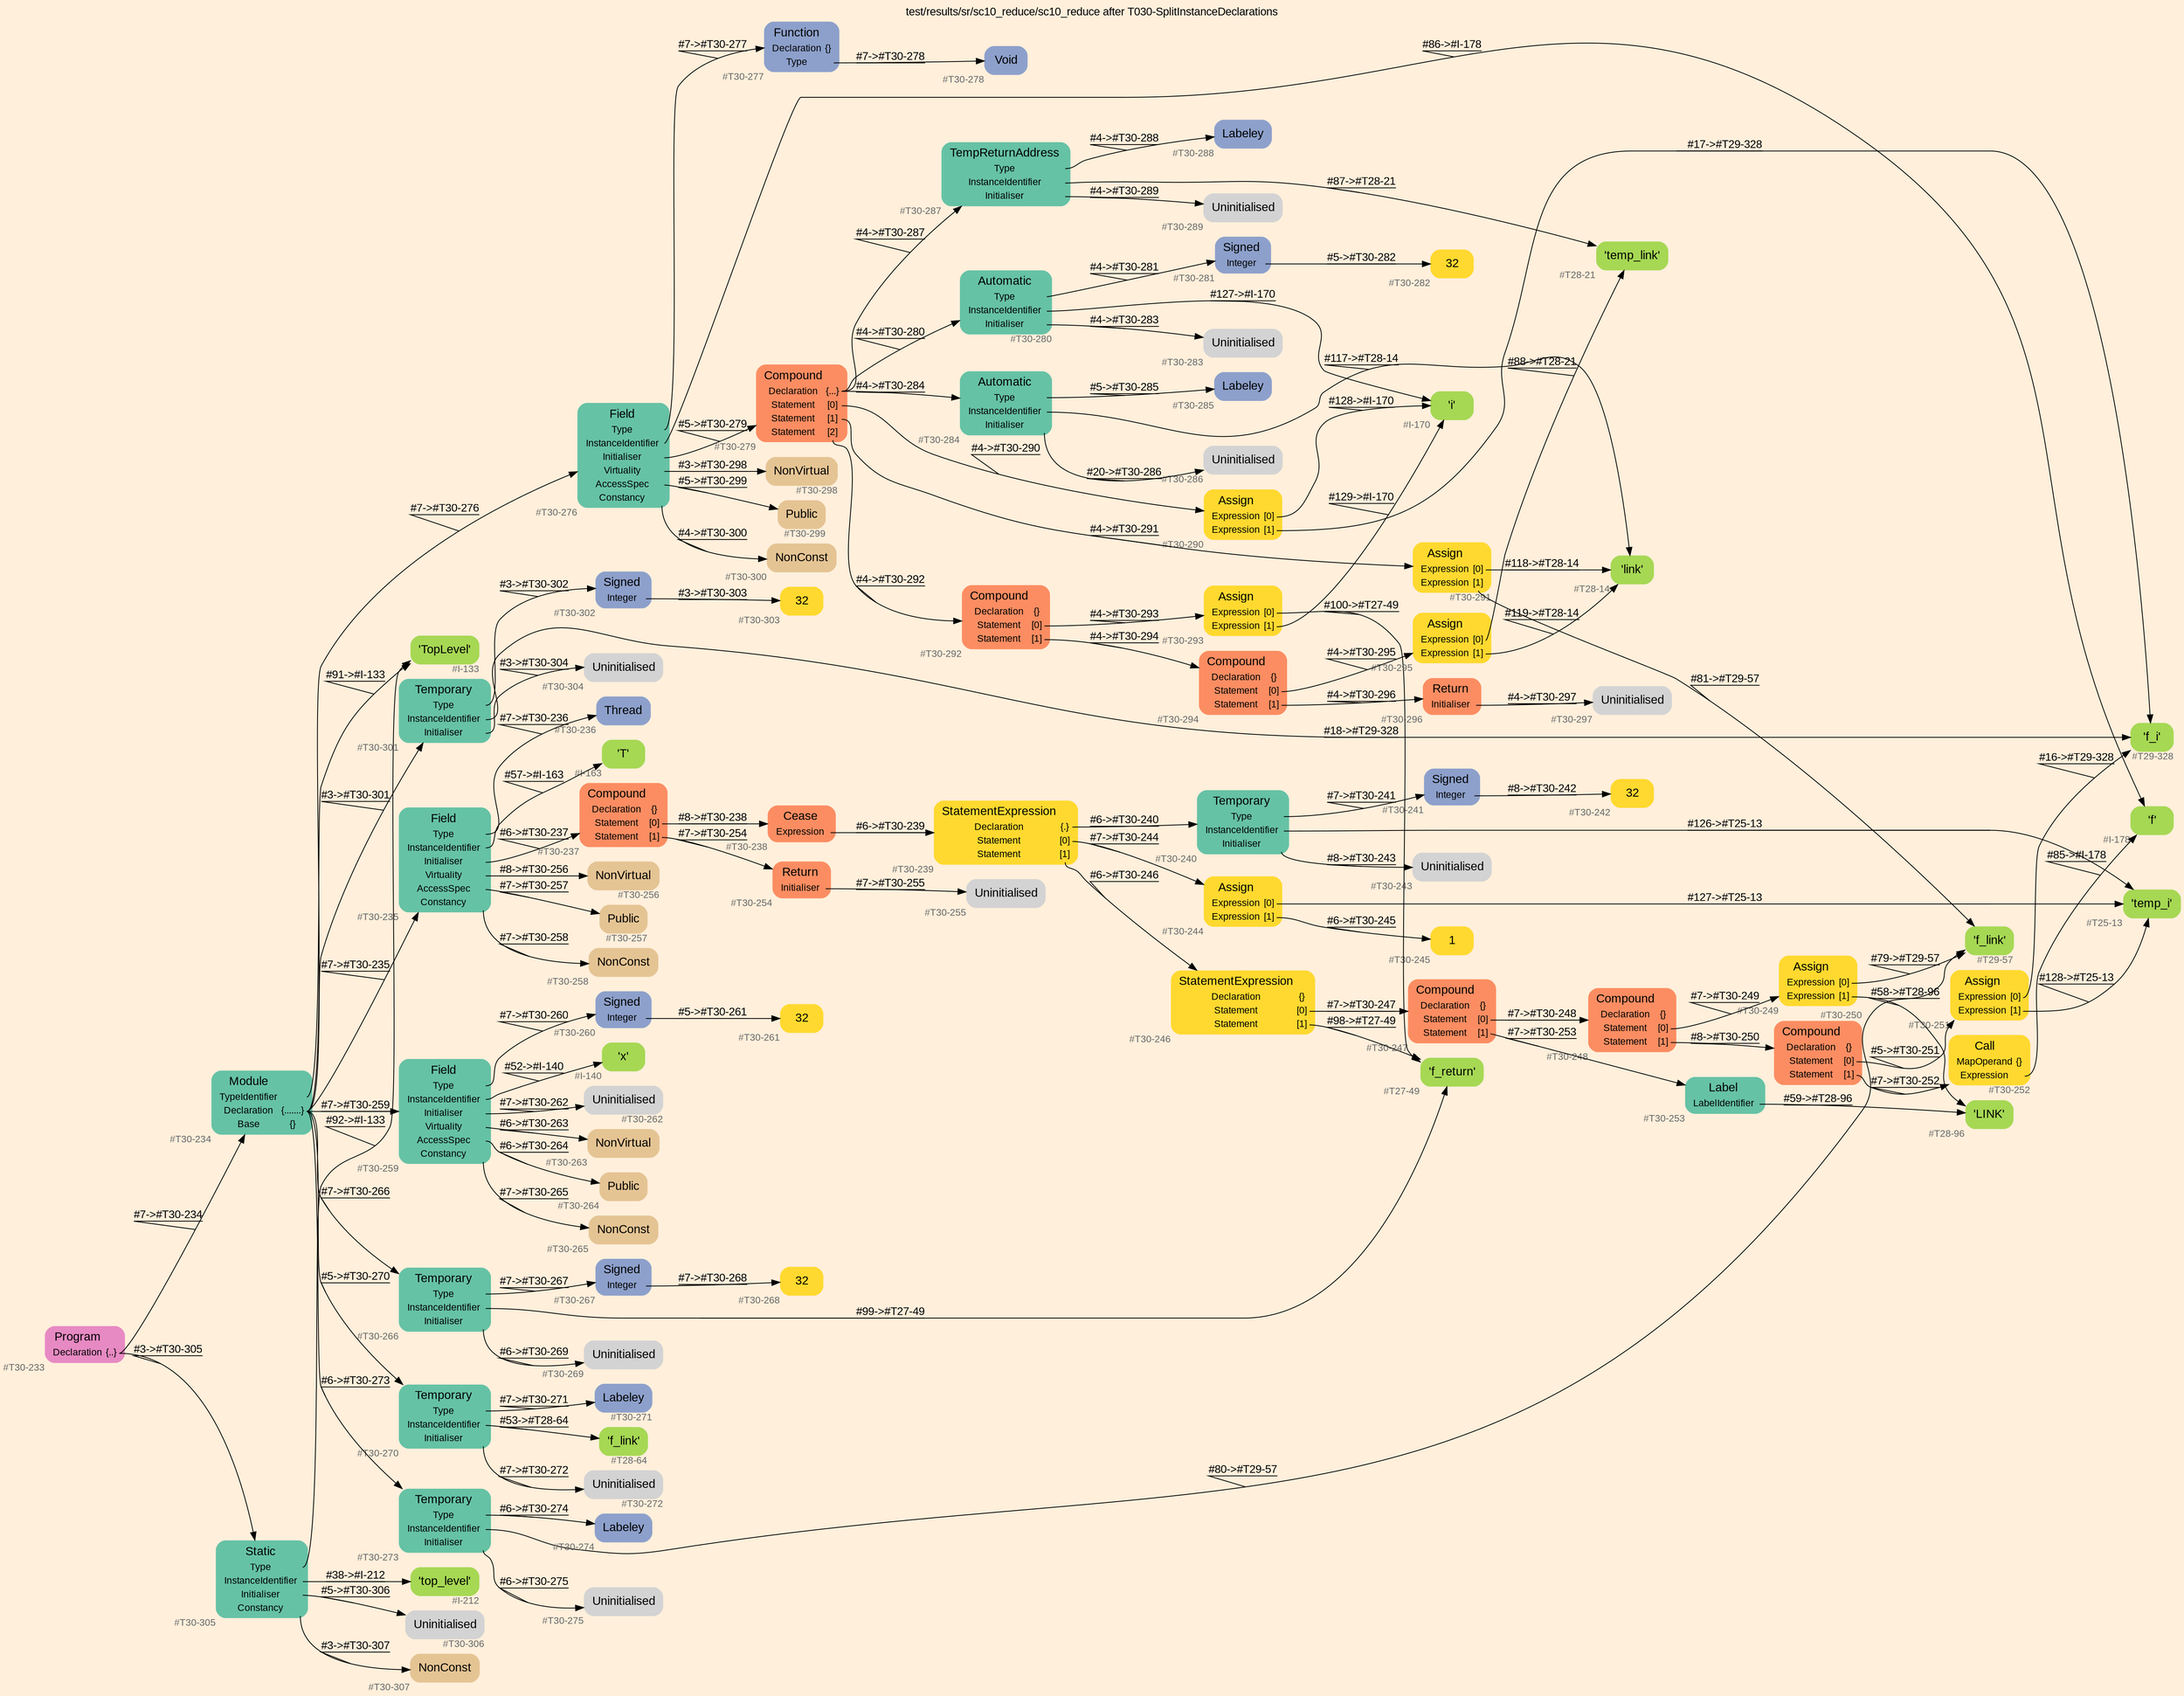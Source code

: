 digraph "test/results/sr/sc10_reduce/sc10_reduce after T030-SplitInstanceDeclarations" {
label = "test/results/sr/sc10_reduce/sc10_reduce after T030-SplitInstanceDeclarations"
labelloc = t
graph [
    rankdir = "LR"
    ranksep = 0.3
    bgcolor = antiquewhite1
    color = black
    fontcolor = black
    fontname = "Arial"
];
node [
    fontname = "Arial"
];
edge [
    fontname = "Arial"
];

// -------------------- node figure --------------------
// -------- block #T30-233 ----------
"#T30-233" [
    fillcolor = "/set28/4"
    xlabel = "#T30-233"
    fontsize = "12"
    fontcolor = grey40
    shape = "plaintext"
    label = <<TABLE BORDER="0" CELLBORDER="0" CELLSPACING="0">
     <TR><TD><FONT COLOR="black" POINT-SIZE="15">Program</FONT></TD></TR>
     <TR><TD><FONT COLOR="black" POINT-SIZE="12">Declaration</FONT></TD><TD PORT="port0"><FONT COLOR="black" POINT-SIZE="12">{..}</FONT></TD></TR>
    </TABLE>>
    style = "rounded,filled"
];

// -------- block #T30-234 ----------
"#T30-234" [
    fillcolor = "/set28/1"
    xlabel = "#T30-234"
    fontsize = "12"
    fontcolor = grey40
    shape = "plaintext"
    label = <<TABLE BORDER="0" CELLBORDER="0" CELLSPACING="0">
     <TR><TD><FONT COLOR="black" POINT-SIZE="15">Module</FONT></TD></TR>
     <TR><TD><FONT COLOR="black" POINT-SIZE="12">TypeIdentifier</FONT></TD><TD PORT="port0"></TD></TR>
     <TR><TD><FONT COLOR="black" POINT-SIZE="12">Declaration</FONT></TD><TD PORT="port1"><FONT COLOR="black" POINT-SIZE="12">{.......}</FONT></TD></TR>
     <TR><TD><FONT COLOR="black" POINT-SIZE="12">Base</FONT></TD><TD PORT="port2"><FONT COLOR="black" POINT-SIZE="12">{}</FONT></TD></TR>
    </TABLE>>
    style = "rounded,filled"
];

// -------- block #I-133 ----------
"#I-133" [
    fillcolor = "/set28/5"
    xlabel = "#I-133"
    fontsize = "12"
    fontcolor = grey40
    shape = "plaintext"
    label = <<TABLE BORDER="0" CELLBORDER="0" CELLSPACING="0">
     <TR><TD><FONT COLOR="black" POINT-SIZE="15">'TopLevel'</FONT></TD></TR>
    </TABLE>>
    style = "rounded,filled"
];

// -------- block #T30-235 ----------
"#T30-235" [
    fillcolor = "/set28/1"
    xlabel = "#T30-235"
    fontsize = "12"
    fontcolor = grey40
    shape = "plaintext"
    label = <<TABLE BORDER="0" CELLBORDER="0" CELLSPACING="0">
     <TR><TD><FONT COLOR="black" POINT-SIZE="15">Field</FONT></TD></TR>
     <TR><TD><FONT COLOR="black" POINT-SIZE="12">Type</FONT></TD><TD PORT="port0"></TD></TR>
     <TR><TD><FONT COLOR="black" POINT-SIZE="12">InstanceIdentifier</FONT></TD><TD PORT="port1"></TD></TR>
     <TR><TD><FONT COLOR="black" POINT-SIZE="12">Initialiser</FONT></TD><TD PORT="port2"></TD></TR>
     <TR><TD><FONT COLOR="black" POINT-SIZE="12">Virtuality</FONT></TD><TD PORT="port3"></TD></TR>
     <TR><TD><FONT COLOR="black" POINT-SIZE="12">AccessSpec</FONT></TD><TD PORT="port4"></TD></TR>
     <TR><TD><FONT COLOR="black" POINT-SIZE="12">Constancy</FONT></TD><TD PORT="port5"></TD></TR>
    </TABLE>>
    style = "rounded,filled"
];

// -------- block #T30-236 ----------
"#T30-236" [
    fillcolor = "/set28/3"
    xlabel = "#T30-236"
    fontsize = "12"
    fontcolor = grey40
    shape = "plaintext"
    label = <<TABLE BORDER="0" CELLBORDER="0" CELLSPACING="0">
     <TR><TD><FONT COLOR="black" POINT-SIZE="15">Thread</FONT></TD></TR>
    </TABLE>>
    style = "rounded,filled"
];

// -------- block #I-163 ----------
"#I-163" [
    fillcolor = "/set28/5"
    xlabel = "#I-163"
    fontsize = "12"
    fontcolor = grey40
    shape = "plaintext"
    label = <<TABLE BORDER="0" CELLBORDER="0" CELLSPACING="0">
     <TR><TD><FONT COLOR="black" POINT-SIZE="15">'T'</FONT></TD></TR>
    </TABLE>>
    style = "rounded,filled"
];

// -------- block #T30-237 ----------
"#T30-237" [
    fillcolor = "/set28/2"
    xlabel = "#T30-237"
    fontsize = "12"
    fontcolor = grey40
    shape = "plaintext"
    label = <<TABLE BORDER="0" CELLBORDER="0" CELLSPACING="0">
     <TR><TD><FONT COLOR="black" POINT-SIZE="15">Compound</FONT></TD></TR>
     <TR><TD><FONT COLOR="black" POINT-SIZE="12">Declaration</FONT></TD><TD PORT="port0"><FONT COLOR="black" POINT-SIZE="12">{}</FONT></TD></TR>
     <TR><TD><FONT COLOR="black" POINT-SIZE="12">Statement</FONT></TD><TD PORT="port1"><FONT COLOR="black" POINT-SIZE="12">[0]</FONT></TD></TR>
     <TR><TD><FONT COLOR="black" POINT-SIZE="12">Statement</FONT></TD><TD PORT="port2"><FONT COLOR="black" POINT-SIZE="12">[1]</FONT></TD></TR>
    </TABLE>>
    style = "rounded,filled"
];

// -------- block #T30-238 ----------
"#T30-238" [
    fillcolor = "/set28/2"
    xlabel = "#T30-238"
    fontsize = "12"
    fontcolor = grey40
    shape = "plaintext"
    label = <<TABLE BORDER="0" CELLBORDER="0" CELLSPACING="0">
     <TR><TD><FONT COLOR="black" POINT-SIZE="15">Cease</FONT></TD></TR>
     <TR><TD><FONT COLOR="black" POINT-SIZE="12">Expression</FONT></TD><TD PORT="port0"></TD></TR>
    </TABLE>>
    style = "rounded,filled"
];

// -------- block #T30-239 ----------
"#T30-239" [
    fillcolor = "/set28/6"
    xlabel = "#T30-239"
    fontsize = "12"
    fontcolor = grey40
    shape = "plaintext"
    label = <<TABLE BORDER="0" CELLBORDER="0" CELLSPACING="0">
     <TR><TD><FONT COLOR="black" POINT-SIZE="15">StatementExpression</FONT></TD></TR>
     <TR><TD><FONT COLOR="black" POINT-SIZE="12">Declaration</FONT></TD><TD PORT="port0"><FONT COLOR="black" POINT-SIZE="12">{.}</FONT></TD></TR>
     <TR><TD><FONT COLOR="black" POINT-SIZE="12">Statement</FONT></TD><TD PORT="port1"><FONT COLOR="black" POINT-SIZE="12">[0]</FONT></TD></TR>
     <TR><TD><FONT COLOR="black" POINT-SIZE="12">Statement</FONT></TD><TD PORT="port2"><FONT COLOR="black" POINT-SIZE="12">[1]</FONT></TD></TR>
    </TABLE>>
    style = "rounded,filled"
];

// -------- block #T30-240 ----------
"#T30-240" [
    fillcolor = "/set28/1"
    xlabel = "#T30-240"
    fontsize = "12"
    fontcolor = grey40
    shape = "plaintext"
    label = <<TABLE BORDER="0" CELLBORDER="0" CELLSPACING="0">
     <TR><TD><FONT COLOR="black" POINT-SIZE="15">Temporary</FONT></TD></TR>
     <TR><TD><FONT COLOR="black" POINT-SIZE="12">Type</FONT></TD><TD PORT="port0"></TD></TR>
     <TR><TD><FONT COLOR="black" POINT-SIZE="12">InstanceIdentifier</FONT></TD><TD PORT="port1"></TD></TR>
     <TR><TD><FONT COLOR="black" POINT-SIZE="12">Initialiser</FONT></TD><TD PORT="port2"></TD></TR>
    </TABLE>>
    style = "rounded,filled"
];

// -------- block #T30-241 ----------
"#T30-241" [
    fillcolor = "/set28/3"
    xlabel = "#T30-241"
    fontsize = "12"
    fontcolor = grey40
    shape = "plaintext"
    label = <<TABLE BORDER="0" CELLBORDER="0" CELLSPACING="0">
     <TR><TD><FONT COLOR="black" POINT-SIZE="15">Signed</FONT></TD></TR>
     <TR><TD><FONT COLOR="black" POINT-SIZE="12">Integer</FONT></TD><TD PORT="port0"></TD></TR>
    </TABLE>>
    style = "rounded,filled"
];

// -------- block #T30-242 ----------
"#T30-242" [
    fillcolor = "/set28/6"
    xlabel = "#T30-242"
    fontsize = "12"
    fontcolor = grey40
    shape = "plaintext"
    label = <<TABLE BORDER="0" CELLBORDER="0" CELLSPACING="0">
     <TR><TD><FONT COLOR="black" POINT-SIZE="15">32</FONT></TD></TR>
    </TABLE>>
    style = "rounded,filled"
];

// -------- block #T25-13 ----------
"#T25-13" [
    fillcolor = "/set28/5"
    xlabel = "#T25-13"
    fontsize = "12"
    fontcolor = grey40
    shape = "plaintext"
    label = <<TABLE BORDER="0" CELLBORDER="0" CELLSPACING="0">
     <TR><TD><FONT COLOR="black" POINT-SIZE="15">'temp_i'</FONT></TD></TR>
    </TABLE>>
    style = "rounded,filled"
];

// -------- block #T30-243 ----------
"#T30-243" [
    xlabel = "#T30-243"
    fontsize = "12"
    fontcolor = grey40
    shape = "plaintext"
    label = <<TABLE BORDER="0" CELLBORDER="0" CELLSPACING="0">
     <TR><TD><FONT COLOR="black" POINT-SIZE="15">Uninitialised</FONT></TD></TR>
    </TABLE>>
    style = "rounded,filled"
];

// -------- block #T30-244 ----------
"#T30-244" [
    fillcolor = "/set28/6"
    xlabel = "#T30-244"
    fontsize = "12"
    fontcolor = grey40
    shape = "plaintext"
    label = <<TABLE BORDER="0" CELLBORDER="0" CELLSPACING="0">
     <TR><TD><FONT COLOR="black" POINT-SIZE="15">Assign</FONT></TD></TR>
     <TR><TD><FONT COLOR="black" POINT-SIZE="12">Expression</FONT></TD><TD PORT="port0"><FONT COLOR="black" POINT-SIZE="12">[0]</FONT></TD></TR>
     <TR><TD><FONT COLOR="black" POINT-SIZE="12">Expression</FONT></TD><TD PORT="port1"><FONT COLOR="black" POINT-SIZE="12">[1]</FONT></TD></TR>
    </TABLE>>
    style = "rounded,filled"
];

// -------- block #T30-245 ----------
"#T30-245" [
    fillcolor = "/set28/6"
    xlabel = "#T30-245"
    fontsize = "12"
    fontcolor = grey40
    shape = "plaintext"
    label = <<TABLE BORDER="0" CELLBORDER="0" CELLSPACING="0">
     <TR><TD><FONT COLOR="black" POINT-SIZE="15">1</FONT></TD></TR>
    </TABLE>>
    style = "rounded,filled"
];

// -------- block #T30-246 ----------
"#T30-246" [
    fillcolor = "/set28/6"
    xlabel = "#T30-246"
    fontsize = "12"
    fontcolor = grey40
    shape = "plaintext"
    label = <<TABLE BORDER="0" CELLBORDER="0" CELLSPACING="0">
     <TR><TD><FONT COLOR="black" POINT-SIZE="15">StatementExpression</FONT></TD></TR>
     <TR><TD><FONT COLOR="black" POINT-SIZE="12">Declaration</FONT></TD><TD PORT="port0"><FONT COLOR="black" POINT-SIZE="12">{}</FONT></TD></TR>
     <TR><TD><FONT COLOR="black" POINT-SIZE="12">Statement</FONT></TD><TD PORT="port1"><FONT COLOR="black" POINT-SIZE="12">[0]</FONT></TD></TR>
     <TR><TD><FONT COLOR="black" POINT-SIZE="12">Statement</FONT></TD><TD PORT="port2"><FONT COLOR="black" POINT-SIZE="12">[1]</FONT></TD></TR>
    </TABLE>>
    style = "rounded,filled"
];

// -------- block #T30-247 ----------
"#T30-247" [
    fillcolor = "/set28/2"
    xlabel = "#T30-247"
    fontsize = "12"
    fontcolor = grey40
    shape = "plaintext"
    label = <<TABLE BORDER="0" CELLBORDER="0" CELLSPACING="0">
     <TR><TD><FONT COLOR="black" POINT-SIZE="15">Compound</FONT></TD></TR>
     <TR><TD><FONT COLOR="black" POINT-SIZE="12">Declaration</FONT></TD><TD PORT="port0"><FONT COLOR="black" POINT-SIZE="12">{}</FONT></TD></TR>
     <TR><TD><FONT COLOR="black" POINT-SIZE="12">Statement</FONT></TD><TD PORT="port1"><FONT COLOR="black" POINT-SIZE="12">[0]</FONT></TD></TR>
     <TR><TD><FONT COLOR="black" POINT-SIZE="12">Statement</FONT></TD><TD PORT="port2"><FONT COLOR="black" POINT-SIZE="12">[1]</FONT></TD></TR>
    </TABLE>>
    style = "rounded,filled"
];

// -------- block #T30-248 ----------
"#T30-248" [
    fillcolor = "/set28/2"
    xlabel = "#T30-248"
    fontsize = "12"
    fontcolor = grey40
    shape = "plaintext"
    label = <<TABLE BORDER="0" CELLBORDER="0" CELLSPACING="0">
     <TR><TD><FONT COLOR="black" POINT-SIZE="15">Compound</FONT></TD></TR>
     <TR><TD><FONT COLOR="black" POINT-SIZE="12">Declaration</FONT></TD><TD PORT="port0"><FONT COLOR="black" POINT-SIZE="12">{}</FONT></TD></TR>
     <TR><TD><FONT COLOR="black" POINT-SIZE="12">Statement</FONT></TD><TD PORT="port1"><FONT COLOR="black" POINT-SIZE="12">[0]</FONT></TD></TR>
     <TR><TD><FONT COLOR="black" POINT-SIZE="12">Statement</FONT></TD><TD PORT="port2"><FONT COLOR="black" POINT-SIZE="12">[1]</FONT></TD></TR>
    </TABLE>>
    style = "rounded,filled"
];

// -------- block #T30-249 ----------
"#T30-249" [
    fillcolor = "/set28/6"
    xlabel = "#T30-249"
    fontsize = "12"
    fontcolor = grey40
    shape = "plaintext"
    label = <<TABLE BORDER="0" CELLBORDER="0" CELLSPACING="0">
     <TR><TD><FONT COLOR="black" POINT-SIZE="15">Assign</FONT></TD></TR>
     <TR><TD><FONT COLOR="black" POINT-SIZE="12">Expression</FONT></TD><TD PORT="port0"><FONT COLOR="black" POINT-SIZE="12">[0]</FONT></TD></TR>
     <TR><TD><FONT COLOR="black" POINT-SIZE="12">Expression</FONT></TD><TD PORT="port1"><FONT COLOR="black" POINT-SIZE="12">[1]</FONT></TD></TR>
    </TABLE>>
    style = "rounded,filled"
];

// -------- block #T29-57 ----------
"#T29-57" [
    fillcolor = "/set28/5"
    xlabel = "#T29-57"
    fontsize = "12"
    fontcolor = grey40
    shape = "plaintext"
    label = <<TABLE BORDER="0" CELLBORDER="0" CELLSPACING="0">
     <TR><TD><FONT COLOR="black" POINT-SIZE="15">'f_link'</FONT></TD></TR>
    </TABLE>>
    style = "rounded,filled"
];

// -------- block #T28-96 ----------
"#T28-96" [
    fillcolor = "/set28/5"
    xlabel = "#T28-96"
    fontsize = "12"
    fontcolor = grey40
    shape = "plaintext"
    label = <<TABLE BORDER="0" CELLBORDER="0" CELLSPACING="0">
     <TR><TD><FONT COLOR="black" POINT-SIZE="15">'LINK'</FONT></TD></TR>
    </TABLE>>
    style = "rounded,filled"
];

// -------- block #T30-250 ----------
"#T30-250" [
    fillcolor = "/set28/2"
    xlabel = "#T30-250"
    fontsize = "12"
    fontcolor = grey40
    shape = "plaintext"
    label = <<TABLE BORDER="0" CELLBORDER="0" CELLSPACING="0">
     <TR><TD><FONT COLOR="black" POINT-SIZE="15">Compound</FONT></TD></TR>
     <TR><TD><FONT COLOR="black" POINT-SIZE="12">Declaration</FONT></TD><TD PORT="port0"><FONT COLOR="black" POINT-SIZE="12">{}</FONT></TD></TR>
     <TR><TD><FONT COLOR="black" POINT-SIZE="12">Statement</FONT></TD><TD PORT="port1"><FONT COLOR="black" POINT-SIZE="12">[0]</FONT></TD></TR>
     <TR><TD><FONT COLOR="black" POINT-SIZE="12">Statement</FONT></TD><TD PORT="port2"><FONT COLOR="black" POINT-SIZE="12">[1]</FONT></TD></TR>
    </TABLE>>
    style = "rounded,filled"
];

// -------- block #T30-251 ----------
"#T30-251" [
    fillcolor = "/set28/6"
    xlabel = "#T30-251"
    fontsize = "12"
    fontcolor = grey40
    shape = "plaintext"
    label = <<TABLE BORDER="0" CELLBORDER="0" CELLSPACING="0">
     <TR><TD><FONT COLOR="black" POINT-SIZE="15">Assign</FONT></TD></TR>
     <TR><TD><FONT COLOR="black" POINT-SIZE="12">Expression</FONT></TD><TD PORT="port0"><FONT COLOR="black" POINT-SIZE="12">[0]</FONT></TD></TR>
     <TR><TD><FONT COLOR="black" POINT-SIZE="12">Expression</FONT></TD><TD PORT="port1"><FONT COLOR="black" POINT-SIZE="12">[1]</FONT></TD></TR>
    </TABLE>>
    style = "rounded,filled"
];

// -------- block #T29-328 ----------
"#T29-328" [
    fillcolor = "/set28/5"
    xlabel = "#T29-328"
    fontsize = "12"
    fontcolor = grey40
    shape = "plaintext"
    label = <<TABLE BORDER="0" CELLBORDER="0" CELLSPACING="0">
     <TR><TD><FONT COLOR="black" POINT-SIZE="15">'f_i'</FONT></TD></TR>
    </TABLE>>
    style = "rounded,filled"
];

// -------- block #T30-252 ----------
"#T30-252" [
    fillcolor = "/set28/6"
    xlabel = "#T30-252"
    fontsize = "12"
    fontcolor = grey40
    shape = "plaintext"
    label = <<TABLE BORDER="0" CELLBORDER="0" CELLSPACING="0">
     <TR><TD><FONT COLOR="black" POINT-SIZE="15">Call</FONT></TD></TR>
     <TR><TD><FONT COLOR="black" POINT-SIZE="12">MapOperand</FONT></TD><TD PORT="port0"><FONT COLOR="black" POINT-SIZE="12">{}</FONT></TD></TR>
     <TR><TD><FONT COLOR="black" POINT-SIZE="12">Expression</FONT></TD><TD PORT="port1"></TD></TR>
    </TABLE>>
    style = "rounded,filled"
];

// -------- block #I-178 ----------
"#I-178" [
    fillcolor = "/set28/5"
    xlabel = "#I-178"
    fontsize = "12"
    fontcolor = grey40
    shape = "plaintext"
    label = <<TABLE BORDER="0" CELLBORDER="0" CELLSPACING="0">
     <TR><TD><FONT COLOR="black" POINT-SIZE="15">'f'</FONT></TD></TR>
    </TABLE>>
    style = "rounded,filled"
];

// -------- block #T30-253 ----------
"#T30-253" [
    fillcolor = "/set28/1"
    xlabel = "#T30-253"
    fontsize = "12"
    fontcolor = grey40
    shape = "plaintext"
    label = <<TABLE BORDER="0" CELLBORDER="0" CELLSPACING="0">
     <TR><TD><FONT COLOR="black" POINT-SIZE="15">Label</FONT></TD></TR>
     <TR><TD><FONT COLOR="black" POINT-SIZE="12">LabelIdentifier</FONT></TD><TD PORT="port0"></TD></TR>
    </TABLE>>
    style = "rounded,filled"
];

// -------- block #T27-49 ----------
"#T27-49" [
    fillcolor = "/set28/5"
    xlabel = "#T27-49"
    fontsize = "12"
    fontcolor = grey40
    shape = "plaintext"
    label = <<TABLE BORDER="0" CELLBORDER="0" CELLSPACING="0">
     <TR><TD><FONT COLOR="black" POINT-SIZE="15">'f_return'</FONT></TD></TR>
    </TABLE>>
    style = "rounded,filled"
];

// -------- block #T30-254 ----------
"#T30-254" [
    fillcolor = "/set28/2"
    xlabel = "#T30-254"
    fontsize = "12"
    fontcolor = grey40
    shape = "plaintext"
    label = <<TABLE BORDER="0" CELLBORDER="0" CELLSPACING="0">
     <TR><TD><FONT COLOR="black" POINT-SIZE="15">Return</FONT></TD></TR>
     <TR><TD><FONT COLOR="black" POINT-SIZE="12">Initialiser</FONT></TD><TD PORT="port0"></TD></TR>
    </TABLE>>
    style = "rounded,filled"
];

// -------- block #T30-255 ----------
"#T30-255" [
    xlabel = "#T30-255"
    fontsize = "12"
    fontcolor = grey40
    shape = "plaintext"
    label = <<TABLE BORDER="0" CELLBORDER="0" CELLSPACING="0">
     <TR><TD><FONT COLOR="black" POINT-SIZE="15">Uninitialised</FONT></TD></TR>
    </TABLE>>
    style = "rounded,filled"
];

// -------- block #T30-256 ----------
"#T30-256" [
    fillcolor = "/set28/7"
    xlabel = "#T30-256"
    fontsize = "12"
    fontcolor = grey40
    shape = "plaintext"
    label = <<TABLE BORDER="0" CELLBORDER="0" CELLSPACING="0">
     <TR><TD><FONT COLOR="black" POINT-SIZE="15">NonVirtual</FONT></TD></TR>
    </TABLE>>
    style = "rounded,filled"
];

// -------- block #T30-257 ----------
"#T30-257" [
    fillcolor = "/set28/7"
    xlabel = "#T30-257"
    fontsize = "12"
    fontcolor = grey40
    shape = "plaintext"
    label = <<TABLE BORDER="0" CELLBORDER="0" CELLSPACING="0">
     <TR><TD><FONT COLOR="black" POINT-SIZE="15">Public</FONT></TD></TR>
    </TABLE>>
    style = "rounded,filled"
];

// -------- block #T30-258 ----------
"#T30-258" [
    fillcolor = "/set28/7"
    xlabel = "#T30-258"
    fontsize = "12"
    fontcolor = grey40
    shape = "plaintext"
    label = <<TABLE BORDER="0" CELLBORDER="0" CELLSPACING="0">
     <TR><TD><FONT COLOR="black" POINT-SIZE="15">NonConst</FONT></TD></TR>
    </TABLE>>
    style = "rounded,filled"
];

// -------- block #T30-259 ----------
"#T30-259" [
    fillcolor = "/set28/1"
    xlabel = "#T30-259"
    fontsize = "12"
    fontcolor = grey40
    shape = "plaintext"
    label = <<TABLE BORDER="0" CELLBORDER="0" CELLSPACING="0">
     <TR><TD><FONT COLOR="black" POINT-SIZE="15">Field</FONT></TD></TR>
     <TR><TD><FONT COLOR="black" POINT-SIZE="12">Type</FONT></TD><TD PORT="port0"></TD></TR>
     <TR><TD><FONT COLOR="black" POINT-SIZE="12">InstanceIdentifier</FONT></TD><TD PORT="port1"></TD></TR>
     <TR><TD><FONT COLOR="black" POINT-SIZE="12">Initialiser</FONT></TD><TD PORT="port2"></TD></TR>
     <TR><TD><FONT COLOR="black" POINT-SIZE="12">Virtuality</FONT></TD><TD PORT="port3"></TD></TR>
     <TR><TD><FONT COLOR="black" POINT-SIZE="12">AccessSpec</FONT></TD><TD PORT="port4"></TD></TR>
     <TR><TD><FONT COLOR="black" POINT-SIZE="12">Constancy</FONT></TD><TD PORT="port5"></TD></TR>
    </TABLE>>
    style = "rounded,filled"
];

// -------- block #T30-260 ----------
"#T30-260" [
    fillcolor = "/set28/3"
    xlabel = "#T30-260"
    fontsize = "12"
    fontcolor = grey40
    shape = "plaintext"
    label = <<TABLE BORDER="0" CELLBORDER="0" CELLSPACING="0">
     <TR><TD><FONT COLOR="black" POINT-SIZE="15">Signed</FONT></TD></TR>
     <TR><TD><FONT COLOR="black" POINT-SIZE="12">Integer</FONT></TD><TD PORT="port0"></TD></TR>
    </TABLE>>
    style = "rounded,filled"
];

// -------- block #T30-261 ----------
"#T30-261" [
    fillcolor = "/set28/6"
    xlabel = "#T30-261"
    fontsize = "12"
    fontcolor = grey40
    shape = "plaintext"
    label = <<TABLE BORDER="0" CELLBORDER="0" CELLSPACING="0">
     <TR><TD><FONT COLOR="black" POINT-SIZE="15">32</FONT></TD></TR>
    </TABLE>>
    style = "rounded,filled"
];

// -------- block #I-140 ----------
"#I-140" [
    fillcolor = "/set28/5"
    xlabel = "#I-140"
    fontsize = "12"
    fontcolor = grey40
    shape = "plaintext"
    label = <<TABLE BORDER="0" CELLBORDER="0" CELLSPACING="0">
     <TR><TD><FONT COLOR="black" POINT-SIZE="15">'x'</FONT></TD></TR>
    </TABLE>>
    style = "rounded,filled"
];

// -------- block #T30-262 ----------
"#T30-262" [
    xlabel = "#T30-262"
    fontsize = "12"
    fontcolor = grey40
    shape = "plaintext"
    label = <<TABLE BORDER="0" CELLBORDER="0" CELLSPACING="0">
     <TR><TD><FONT COLOR="black" POINT-SIZE="15">Uninitialised</FONT></TD></TR>
    </TABLE>>
    style = "rounded,filled"
];

// -------- block #T30-263 ----------
"#T30-263" [
    fillcolor = "/set28/7"
    xlabel = "#T30-263"
    fontsize = "12"
    fontcolor = grey40
    shape = "plaintext"
    label = <<TABLE BORDER="0" CELLBORDER="0" CELLSPACING="0">
     <TR><TD><FONT COLOR="black" POINT-SIZE="15">NonVirtual</FONT></TD></TR>
    </TABLE>>
    style = "rounded,filled"
];

// -------- block #T30-264 ----------
"#T30-264" [
    fillcolor = "/set28/7"
    xlabel = "#T30-264"
    fontsize = "12"
    fontcolor = grey40
    shape = "plaintext"
    label = <<TABLE BORDER="0" CELLBORDER="0" CELLSPACING="0">
     <TR><TD><FONT COLOR="black" POINT-SIZE="15">Public</FONT></TD></TR>
    </TABLE>>
    style = "rounded,filled"
];

// -------- block #T30-265 ----------
"#T30-265" [
    fillcolor = "/set28/7"
    xlabel = "#T30-265"
    fontsize = "12"
    fontcolor = grey40
    shape = "plaintext"
    label = <<TABLE BORDER="0" CELLBORDER="0" CELLSPACING="0">
     <TR><TD><FONT COLOR="black" POINT-SIZE="15">NonConst</FONT></TD></TR>
    </TABLE>>
    style = "rounded,filled"
];

// -------- block #T30-266 ----------
"#T30-266" [
    fillcolor = "/set28/1"
    xlabel = "#T30-266"
    fontsize = "12"
    fontcolor = grey40
    shape = "plaintext"
    label = <<TABLE BORDER="0" CELLBORDER="0" CELLSPACING="0">
     <TR><TD><FONT COLOR="black" POINT-SIZE="15">Temporary</FONT></TD></TR>
     <TR><TD><FONT COLOR="black" POINT-SIZE="12">Type</FONT></TD><TD PORT="port0"></TD></TR>
     <TR><TD><FONT COLOR="black" POINT-SIZE="12">InstanceIdentifier</FONT></TD><TD PORT="port1"></TD></TR>
     <TR><TD><FONT COLOR="black" POINT-SIZE="12">Initialiser</FONT></TD><TD PORT="port2"></TD></TR>
    </TABLE>>
    style = "rounded,filled"
];

// -------- block #T30-267 ----------
"#T30-267" [
    fillcolor = "/set28/3"
    xlabel = "#T30-267"
    fontsize = "12"
    fontcolor = grey40
    shape = "plaintext"
    label = <<TABLE BORDER="0" CELLBORDER="0" CELLSPACING="0">
     <TR><TD><FONT COLOR="black" POINT-SIZE="15">Signed</FONT></TD></TR>
     <TR><TD><FONT COLOR="black" POINT-SIZE="12">Integer</FONT></TD><TD PORT="port0"></TD></TR>
    </TABLE>>
    style = "rounded,filled"
];

// -------- block #T30-268 ----------
"#T30-268" [
    fillcolor = "/set28/6"
    xlabel = "#T30-268"
    fontsize = "12"
    fontcolor = grey40
    shape = "plaintext"
    label = <<TABLE BORDER="0" CELLBORDER="0" CELLSPACING="0">
     <TR><TD><FONT COLOR="black" POINT-SIZE="15">32</FONT></TD></TR>
    </TABLE>>
    style = "rounded,filled"
];

// -------- block #T30-269 ----------
"#T30-269" [
    xlabel = "#T30-269"
    fontsize = "12"
    fontcolor = grey40
    shape = "plaintext"
    label = <<TABLE BORDER="0" CELLBORDER="0" CELLSPACING="0">
     <TR><TD><FONT COLOR="black" POINT-SIZE="15">Uninitialised</FONT></TD></TR>
    </TABLE>>
    style = "rounded,filled"
];

// -------- block #T30-270 ----------
"#T30-270" [
    fillcolor = "/set28/1"
    xlabel = "#T30-270"
    fontsize = "12"
    fontcolor = grey40
    shape = "plaintext"
    label = <<TABLE BORDER="0" CELLBORDER="0" CELLSPACING="0">
     <TR><TD><FONT COLOR="black" POINT-SIZE="15">Temporary</FONT></TD></TR>
     <TR><TD><FONT COLOR="black" POINT-SIZE="12">Type</FONT></TD><TD PORT="port0"></TD></TR>
     <TR><TD><FONT COLOR="black" POINT-SIZE="12">InstanceIdentifier</FONT></TD><TD PORT="port1"></TD></TR>
     <TR><TD><FONT COLOR="black" POINT-SIZE="12">Initialiser</FONT></TD><TD PORT="port2"></TD></TR>
    </TABLE>>
    style = "rounded,filled"
];

// -------- block #T30-271 ----------
"#T30-271" [
    fillcolor = "/set28/3"
    xlabel = "#T30-271"
    fontsize = "12"
    fontcolor = grey40
    shape = "plaintext"
    label = <<TABLE BORDER="0" CELLBORDER="0" CELLSPACING="0">
     <TR><TD><FONT COLOR="black" POINT-SIZE="15">Labeley</FONT></TD></TR>
    </TABLE>>
    style = "rounded,filled"
];

// -------- block #T28-64 ----------
"#T28-64" [
    fillcolor = "/set28/5"
    xlabel = "#T28-64"
    fontsize = "12"
    fontcolor = grey40
    shape = "plaintext"
    label = <<TABLE BORDER="0" CELLBORDER="0" CELLSPACING="0">
     <TR><TD><FONT COLOR="black" POINT-SIZE="15">'f_link'</FONT></TD></TR>
    </TABLE>>
    style = "rounded,filled"
];

// -------- block #T30-272 ----------
"#T30-272" [
    xlabel = "#T30-272"
    fontsize = "12"
    fontcolor = grey40
    shape = "plaintext"
    label = <<TABLE BORDER="0" CELLBORDER="0" CELLSPACING="0">
     <TR><TD><FONT COLOR="black" POINT-SIZE="15">Uninitialised</FONT></TD></TR>
    </TABLE>>
    style = "rounded,filled"
];

// -------- block #T30-273 ----------
"#T30-273" [
    fillcolor = "/set28/1"
    xlabel = "#T30-273"
    fontsize = "12"
    fontcolor = grey40
    shape = "plaintext"
    label = <<TABLE BORDER="0" CELLBORDER="0" CELLSPACING="0">
     <TR><TD><FONT COLOR="black" POINT-SIZE="15">Temporary</FONT></TD></TR>
     <TR><TD><FONT COLOR="black" POINT-SIZE="12">Type</FONT></TD><TD PORT="port0"></TD></TR>
     <TR><TD><FONT COLOR="black" POINT-SIZE="12">InstanceIdentifier</FONT></TD><TD PORT="port1"></TD></TR>
     <TR><TD><FONT COLOR="black" POINT-SIZE="12">Initialiser</FONT></TD><TD PORT="port2"></TD></TR>
    </TABLE>>
    style = "rounded,filled"
];

// -------- block #T30-274 ----------
"#T30-274" [
    fillcolor = "/set28/3"
    xlabel = "#T30-274"
    fontsize = "12"
    fontcolor = grey40
    shape = "plaintext"
    label = <<TABLE BORDER="0" CELLBORDER="0" CELLSPACING="0">
     <TR><TD><FONT COLOR="black" POINT-SIZE="15">Labeley</FONT></TD></TR>
    </TABLE>>
    style = "rounded,filled"
];

// -------- block #T30-275 ----------
"#T30-275" [
    xlabel = "#T30-275"
    fontsize = "12"
    fontcolor = grey40
    shape = "plaintext"
    label = <<TABLE BORDER="0" CELLBORDER="0" CELLSPACING="0">
     <TR><TD><FONT COLOR="black" POINT-SIZE="15">Uninitialised</FONT></TD></TR>
    </TABLE>>
    style = "rounded,filled"
];

// -------- block #T30-276 ----------
"#T30-276" [
    fillcolor = "/set28/1"
    xlabel = "#T30-276"
    fontsize = "12"
    fontcolor = grey40
    shape = "plaintext"
    label = <<TABLE BORDER="0" CELLBORDER="0" CELLSPACING="0">
     <TR><TD><FONT COLOR="black" POINT-SIZE="15">Field</FONT></TD></TR>
     <TR><TD><FONT COLOR="black" POINT-SIZE="12">Type</FONT></TD><TD PORT="port0"></TD></TR>
     <TR><TD><FONT COLOR="black" POINT-SIZE="12">InstanceIdentifier</FONT></TD><TD PORT="port1"></TD></TR>
     <TR><TD><FONT COLOR="black" POINT-SIZE="12">Initialiser</FONT></TD><TD PORT="port2"></TD></TR>
     <TR><TD><FONT COLOR="black" POINT-SIZE="12">Virtuality</FONT></TD><TD PORT="port3"></TD></TR>
     <TR><TD><FONT COLOR="black" POINT-SIZE="12">AccessSpec</FONT></TD><TD PORT="port4"></TD></TR>
     <TR><TD><FONT COLOR="black" POINT-SIZE="12">Constancy</FONT></TD><TD PORT="port5"></TD></TR>
    </TABLE>>
    style = "rounded,filled"
];

// -------- block #T30-277 ----------
"#T30-277" [
    fillcolor = "/set28/3"
    xlabel = "#T30-277"
    fontsize = "12"
    fontcolor = grey40
    shape = "plaintext"
    label = <<TABLE BORDER="0" CELLBORDER="0" CELLSPACING="0">
     <TR><TD><FONT COLOR="black" POINT-SIZE="15">Function</FONT></TD></TR>
     <TR><TD><FONT COLOR="black" POINT-SIZE="12">Declaration</FONT></TD><TD PORT="port0"><FONT COLOR="black" POINT-SIZE="12">{}</FONT></TD></TR>
     <TR><TD><FONT COLOR="black" POINT-SIZE="12">Type</FONT></TD><TD PORT="port1"></TD></TR>
    </TABLE>>
    style = "rounded,filled"
];

// -------- block #T30-278 ----------
"#T30-278" [
    fillcolor = "/set28/3"
    xlabel = "#T30-278"
    fontsize = "12"
    fontcolor = grey40
    shape = "plaintext"
    label = <<TABLE BORDER="0" CELLBORDER="0" CELLSPACING="0">
     <TR><TD><FONT COLOR="black" POINT-SIZE="15">Void</FONT></TD></TR>
    </TABLE>>
    style = "rounded,filled"
];

// -------- block #T30-279 ----------
"#T30-279" [
    fillcolor = "/set28/2"
    xlabel = "#T30-279"
    fontsize = "12"
    fontcolor = grey40
    shape = "plaintext"
    label = <<TABLE BORDER="0" CELLBORDER="0" CELLSPACING="0">
     <TR><TD><FONT COLOR="black" POINT-SIZE="15">Compound</FONT></TD></TR>
     <TR><TD><FONT COLOR="black" POINT-SIZE="12">Declaration</FONT></TD><TD PORT="port0"><FONT COLOR="black" POINT-SIZE="12">{...}</FONT></TD></TR>
     <TR><TD><FONT COLOR="black" POINT-SIZE="12">Statement</FONT></TD><TD PORT="port1"><FONT COLOR="black" POINT-SIZE="12">[0]</FONT></TD></TR>
     <TR><TD><FONT COLOR="black" POINT-SIZE="12">Statement</FONT></TD><TD PORT="port2"><FONT COLOR="black" POINT-SIZE="12">[1]</FONT></TD></TR>
     <TR><TD><FONT COLOR="black" POINT-SIZE="12">Statement</FONT></TD><TD PORT="port3"><FONT COLOR="black" POINT-SIZE="12">[2]</FONT></TD></TR>
    </TABLE>>
    style = "rounded,filled"
];

// -------- block #T30-280 ----------
"#T30-280" [
    fillcolor = "/set28/1"
    xlabel = "#T30-280"
    fontsize = "12"
    fontcolor = grey40
    shape = "plaintext"
    label = <<TABLE BORDER="0" CELLBORDER="0" CELLSPACING="0">
     <TR><TD><FONT COLOR="black" POINT-SIZE="15">Automatic</FONT></TD></TR>
     <TR><TD><FONT COLOR="black" POINT-SIZE="12">Type</FONT></TD><TD PORT="port0"></TD></TR>
     <TR><TD><FONT COLOR="black" POINT-SIZE="12">InstanceIdentifier</FONT></TD><TD PORT="port1"></TD></TR>
     <TR><TD><FONT COLOR="black" POINT-SIZE="12">Initialiser</FONT></TD><TD PORT="port2"></TD></TR>
    </TABLE>>
    style = "rounded,filled"
];

// -------- block #T30-281 ----------
"#T30-281" [
    fillcolor = "/set28/3"
    xlabel = "#T30-281"
    fontsize = "12"
    fontcolor = grey40
    shape = "plaintext"
    label = <<TABLE BORDER="0" CELLBORDER="0" CELLSPACING="0">
     <TR><TD><FONT COLOR="black" POINT-SIZE="15">Signed</FONT></TD></TR>
     <TR><TD><FONT COLOR="black" POINT-SIZE="12">Integer</FONT></TD><TD PORT="port0"></TD></TR>
    </TABLE>>
    style = "rounded,filled"
];

// -------- block #T30-282 ----------
"#T30-282" [
    fillcolor = "/set28/6"
    xlabel = "#T30-282"
    fontsize = "12"
    fontcolor = grey40
    shape = "plaintext"
    label = <<TABLE BORDER="0" CELLBORDER="0" CELLSPACING="0">
     <TR><TD><FONT COLOR="black" POINT-SIZE="15">32</FONT></TD></TR>
    </TABLE>>
    style = "rounded,filled"
];

// -------- block #I-170 ----------
"#I-170" [
    fillcolor = "/set28/5"
    xlabel = "#I-170"
    fontsize = "12"
    fontcolor = grey40
    shape = "plaintext"
    label = <<TABLE BORDER="0" CELLBORDER="0" CELLSPACING="0">
     <TR><TD><FONT COLOR="black" POINT-SIZE="15">'i'</FONT></TD></TR>
    </TABLE>>
    style = "rounded,filled"
];

// -------- block #T30-283 ----------
"#T30-283" [
    xlabel = "#T30-283"
    fontsize = "12"
    fontcolor = grey40
    shape = "plaintext"
    label = <<TABLE BORDER="0" CELLBORDER="0" CELLSPACING="0">
     <TR><TD><FONT COLOR="black" POINT-SIZE="15">Uninitialised</FONT></TD></TR>
    </TABLE>>
    style = "rounded,filled"
];

// -------- block #T30-284 ----------
"#T30-284" [
    fillcolor = "/set28/1"
    xlabel = "#T30-284"
    fontsize = "12"
    fontcolor = grey40
    shape = "plaintext"
    label = <<TABLE BORDER="0" CELLBORDER="0" CELLSPACING="0">
     <TR><TD><FONT COLOR="black" POINT-SIZE="15">Automatic</FONT></TD></TR>
     <TR><TD><FONT COLOR="black" POINT-SIZE="12">Type</FONT></TD><TD PORT="port0"></TD></TR>
     <TR><TD><FONT COLOR="black" POINT-SIZE="12">InstanceIdentifier</FONT></TD><TD PORT="port1"></TD></TR>
     <TR><TD><FONT COLOR="black" POINT-SIZE="12">Initialiser</FONT></TD><TD PORT="port2"></TD></TR>
    </TABLE>>
    style = "rounded,filled"
];

// -------- block #T30-285 ----------
"#T30-285" [
    fillcolor = "/set28/3"
    xlabel = "#T30-285"
    fontsize = "12"
    fontcolor = grey40
    shape = "plaintext"
    label = <<TABLE BORDER="0" CELLBORDER="0" CELLSPACING="0">
     <TR><TD><FONT COLOR="black" POINT-SIZE="15">Labeley</FONT></TD></TR>
    </TABLE>>
    style = "rounded,filled"
];

// -------- block #T28-14 ----------
"#T28-14" [
    fillcolor = "/set28/5"
    xlabel = "#T28-14"
    fontsize = "12"
    fontcolor = grey40
    shape = "plaintext"
    label = <<TABLE BORDER="0" CELLBORDER="0" CELLSPACING="0">
     <TR><TD><FONT COLOR="black" POINT-SIZE="15">'link'</FONT></TD></TR>
    </TABLE>>
    style = "rounded,filled"
];

// -------- block #T30-286 ----------
"#T30-286" [
    xlabel = "#T30-286"
    fontsize = "12"
    fontcolor = grey40
    shape = "plaintext"
    label = <<TABLE BORDER="0" CELLBORDER="0" CELLSPACING="0">
     <TR><TD><FONT COLOR="black" POINT-SIZE="15">Uninitialised</FONT></TD></TR>
    </TABLE>>
    style = "rounded,filled"
];

// -------- block #T30-287 ----------
"#T30-287" [
    fillcolor = "/set28/1"
    xlabel = "#T30-287"
    fontsize = "12"
    fontcolor = grey40
    shape = "plaintext"
    label = <<TABLE BORDER="0" CELLBORDER="0" CELLSPACING="0">
     <TR><TD><FONT COLOR="black" POINT-SIZE="15">TempReturnAddress</FONT></TD></TR>
     <TR><TD><FONT COLOR="black" POINT-SIZE="12">Type</FONT></TD><TD PORT="port0"></TD></TR>
     <TR><TD><FONT COLOR="black" POINT-SIZE="12">InstanceIdentifier</FONT></TD><TD PORT="port1"></TD></TR>
     <TR><TD><FONT COLOR="black" POINT-SIZE="12">Initialiser</FONT></TD><TD PORT="port2"></TD></TR>
    </TABLE>>
    style = "rounded,filled"
];

// -------- block #T30-288 ----------
"#T30-288" [
    fillcolor = "/set28/3"
    xlabel = "#T30-288"
    fontsize = "12"
    fontcolor = grey40
    shape = "plaintext"
    label = <<TABLE BORDER="0" CELLBORDER="0" CELLSPACING="0">
     <TR><TD><FONT COLOR="black" POINT-SIZE="15">Labeley</FONT></TD></TR>
    </TABLE>>
    style = "rounded,filled"
];

// -------- block #T28-21 ----------
"#T28-21" [
    fillcolor = "/set28/5"
    xlabel = "#T28-21"
    fontsize = "12"
    fontcolor = grey40
    shape = "plaintext"
    label = <<TABLE BORDER="0" CELLBORDER="0" CELLSPACING="0">
     <TR><TD><FONT COLOR="black" POINT-SIZE="15">'temp_link'</FONT></TD></TR>
    </TABLE>>
    style = "rounded,filled"
];

// -------- block #T30-289 ----------
"#T30-289" [
    xlabel = "#T30-289"
    fontsize = "12"
    fontcolor = grey40
    shape = "plaintext"
    label = <<TABLE BORDER="0" CELLBORDER="0" CELLSPACING="0">
     <TR><TD><FONT COLOR="black" POINT-SIZE="15">Uninitialised</FONT></TD></TR>
    </TABLE>>
    style = "rounded,filled"
];

// -------- block #T30-290 ----------
"#T30-290" [
    fillcolor = "/set28/6"
    xlabel = "#T30-290"
    fontsize = "12"
    fontcolor = grey40
    shape = "plaintext"
    label = <<TABLE BORDER="0" CELLBORDER="0" CELLSPACING="0">
     <TR><TD><FONT COLOR="black" POINT-SIZE="15">Assign</FONT></TD></TR>
     <TR><TD><FONT COLOR="black" POINT-SIZE="12">Expression</FONT></TD><TD PORT="port0"><FONT COLOR="black" POINT-SIZE="12">[0]</FONT></TD></TR>
     <TR><TD><FONT COLOR="black" POINT-SIZE="12">Expression</FONT></TD><TD PORT="port1"><FONT COLOR="black" POINT-SIZE="12">[1]</FONT></TD></TR>
    </TABLE>>
    style = "rounded,filled"
];

// -------- block #T30-291 ----------
"#T30-291" [
    fillcolor = "/set28/6"
    xlabel = "#T30-291"
    fontsize = "12"
    fontcolor = grey40
    shape = "plaintext"
    label = <<TABLE BORDER="0" CELLBORDER="0" CELLSPACING="0">
     <TR><TD><FONT COLOR="black" POINT-SIZE="15">Assign</FONT></TD></TR>
     <TR><TD><FONT COLOR="black" POINT-SIZE="12">Expression</FONT></TD><TD PORT="port0"><FONT COLOR="black" POINT-SIZE="12">[0]</FONT></TD></TR>
     <TR><TD><FONT COLOR="black" POINT-SIZE="12">Expression</FONT></TD><TD PORT="port1"><FONT COLOR="black" POINT-SIZE="12">[1]</FONT></TD></TR>
    </TABLE>>
    style = "rounded,filled"
];

// -------- block #T30-292 ----------
"#T30-292" [
    fillcolor = "/set28/2"
    xlabel = "#T30-292"
    fontsize = "12"
    fontcolor = grey40
    shape = "plaintext"
    label = <<TABLE BORDER="0" CELLBORDER="0" CELLSPACING="0">
     <TR><TD><FONT COLOR="black" POINT-SIZE="15">Compound</FONT></TD></TR>
     <TR><TD><FONT COLOR="black" POINT-SIZE="12">Declaration</FONT></TD><TD PORT="port0"><FONT COLOR="black" POINT-SIZE="12">{}</FONT></TD></TR>
     <TR><TD><FONT COLOR="black" POINT-SIZE="12">Statement</FONT></TD><TD PORT="port1"><FONT COLOR="black" POINT-SIZE="12">[0]</FONT></TD></TR>
     <TR><TD><FONT COLOR="black" POINT-SIZE="12">Statement</FONT></TD><TD PORT="port2"><FONT COLOR="black" POINT-SIZE="12">[1]</FONT></TD></TR>
    </TABLE>>
    style = "rounded,filled"
];

// -------- block #T30-293 ----------
"#T30-293" [
    fillcolor = "/set28/6"
    xlabel = "#T30-293"
    fontsize = "12"
    fontcolor = grey40
    shape = "plaintext"
    label = <<TABLE BORDER="0" CELLBORDER="0" CELLSPACING="0">
     <TR><TD><FONT COLOR="black" POINT-SIZE="15">Assign</FONT></TD></TR>
     <TR><TD><FONT COLOR="black" POINT-SIZE="12">Expression</FONT></TD><TD PORT="port0"><FONT COLOR="black" POINT-SIZE="12">[0]</FONT></TD></TR>
     <TR><TD><FONT COLOR="black" POINT-SIZE="12">Expression</FONT></TD><TD PORT="port1"><FONT COLOR="black" POINT-SIZE="12">[1]</FONT></TD></TR>
    </TABLE>>
    style = "rounded,filled"
];

// -------- block #T30-294 ----------
"#T30-294" [
    fillcolor = "/set28/2"
    xlabel = "#T30-294"
    fontsize = "12"
    fontcolor = grey40
    shape = "plaintext"
    label = <<TABLE BORDER="0" CELLBORDER="0" CELLSPACING="0">
     <TR><TD><FONT COLOR="black" POINT-SIZE="15">Compound</FONT></TD></TR>
     <TR><TD><FONT COLOR="black" POINT-SIZE="12">Declaration</FONT></TD><TD PORT="port0"><FONT COLOR="black" POINT-SIZE="12">{}</FONT></TD></TR>
     <TR><TD><FONT COLOR="black" POINT-SIZE="12">Statement</FONT></TD><TD PORT="port1"><FONT COLOR="black" POINT-SIZE="12">[0]</FONT></TD></TR>
     <TR><TD><FONT COLOR="black" POINT-SIZE="12">Statement</FONT></TD><TD PORT="port2"><FONT COLOR="black" POINT-SIZE="12">[1]</FONT></TD></TR>
    </TABLE>>
    style = "rounded,filled"
];

// -------- block #T30-295 ----------
"#T30-295" [
    fillcolor = "/set28/6"
    xlabel = "#T30-295"
    fontsize = "12"
    fontcolor = grey40
    shape = "plaintext"
    label = <<TABLE BORDER="0" CELLBORDER="0" CELLSPACING="0">
     <TR><TD><FONT COLOR="black" POINT-SIZE="15">Assign</FONT></TD></TR>
     <TR><TD><FONT COLOR="black" POINT-SIZE="12">Expression</FONT></TD><TD PORT="port0"><FONT COLOR="black" POINT-SIZE="12">[0]</FONT></TD></TR>
     <TR><TD><FONT COLOR="black" POINT-SIZE="12">Expression</FONT></TD><TD PORT="port1"><FONT COLOR="black" POINT-SIZE="12">[1]</FONT></TD></TR>
    </TABLE>>
    style = "rounded,filled"
];

// -------- block #T30-296 ----------
"#T30-296" [
    fillcolor = "/set28/2"
    xlabel = "#T30-296"
    fontsize = "12"
    fontcolor = grey40
    shape = "plaintext"
    label = <<TABLE BORDER="0" CELLBORDER="0" CELLSPACING="0">
     <TR><TD><FONT COLOR="black" POINT-SIZE="15">Return</FONT></TD></TR>
     <TR><TD><FONT COLOR="black" POINT-SIZE="12">Initialiser</FONT></TD><TD PORT="port0"></TD></TR>
    </TABLE>>
    style = "rounded,filled"
];

// -------- block #T30-297 ----------
"#T30-297" [
    xlabel = "#T30-297"
    fontsize = "12"
    fontcolor = grey40
    shape = "plaintext"
    label = <<TABLE BORDER="0" CELLBORDER="0" CELLSPACING="0">
     <TR><TD><FONT COLOR="black" POINT-SIZE="15">Uninitialised</FONT></TD></TR>
    </TABLE>>
    style = "rounded,filled"
];

// -------- block #T30-298 ----------
"#T30-298" [
    fillcolor = "/set28/7"
    xlabel = "#T30-298"
    fontsize = "12"
    fontcolor = grey40
    shape = "plaintext"
    label = <<TABLE BORDER="0" CELLBORDER="0" CELLSPACING="0">
     <TR><TD><FONT COLOR="black" POINT-SIZE="15">NonVirtual</FONT></TD></TR>
    </TABLE>>
    style = "rounded,filled"
];

// -------- block #T30-299 ----------
"#T30-299" [
    fillcolor = "/set28/7"
    xlabel = "#T30-299"
    fontsize = "12"
    fontcolor = grey40
    shape = "plaintext"
    label = <<TABLE BORDER="0" CELLBORDER="0" CELLSPACING="0">
     <TR><TD><FONT COLOR="black" POINT-SIZE="15">Public</FONT></TD></TR>
    </TABLE>>
    style = "rounded,filled"
];

// -------- block #T30-300 ----------
"#T30-300" [
    fillcolor = "/set28/7"
    xlabel = "#T30-300"
    fontsize = "12"
    fontcolor = grey40
    shape = "plaintext"
    label = <<TABLE BORDER="0" CELLBORDER="0" CELLSPACING="0">
     <TR><TD><FONT COLOR="black" POINT-SIZE="15">NonConst</FONT></TD></TR>
    </TABLE>>
    style = "rounded,filled"
];

// -------- block #T30-301 ----------
"#T30-301" [
    fillcolor = "/set28/1"
    xlabel = "#T30-301"
    fontsize = "12"
    fontcolor = grey40
    shape = "plaintext"
    label = <<TABLE BORDER="0" CELLBORDER="0" CELLSPACING="0">
     <TR><TD><FONT COLOR="black" POINT-SIZE="15">Temporary</FONT></TD></TR>
     <TR><TD><FONT COLOR="black" POINT-SIZE="12">Type</FONT></TD><TD PORT="port0"></TD></TR>
     <TR><TD><FONT COLOR="black" POINT-SIZE="12">InstanceIdentifier</FONT></TD><TD PORT="port1"></TD></TR>
     <TR><TD><FONT COLOR="black" POINT-SIZE="12">Initialiser</FONT></TD><TD PORT="port2"></TD></TR>
    </TABLE>>
    style = "rounded,filled"
];

// -------- block #T30-302 ----------
"#T30-302" [
    fillcolor = "/set28/3"
    xlabel = "#T30-302"
    fontsize = "12"
    fontcolor = grey40
    shape = "plaintext"
    label = <<TABLE BORDER="0" CELLBORDER="0" CELLSPACING="0">
     <TR><TD><FONT COLOR="black" POINT-SIZE="15">Signed</FONT></TD></TR>
     <TR><TD><FONT COLOR="black" POINT-SIZE="12">Integer</FONT></TD><TD PORT="port0"></TD></TR>
    </TABLE>>
    style = "rounded,filled"
];

// -------- block #T30-303 ----------
"#T30-303" [
    fillcolor = "/set28/6"
    xlabel = "#T30-303"
    fontsize = "12"
    fontcolor = grey40
    shape = "plaintext"
    label = <<TABLE BORDER="0" CELLBORDER="0" CELLSPACING="0">
     <TR><TD><FONT COLOR="black" POINT-SIZE="15">32</FONT></TD></TR>
    </TABLE>>
    style = "rounded,filled"
];

// -------- block #T30-304 ----------
"#T30-304" [
    xlabel = "#T30-304"
    fontsize = "12"
    fontcolor = grey40
    shape = "plaintext"
    label = <<TABLE BORDER="0" CELLBORDER="0" CELLSPACING="0">
     <TR><TD><FONT COLOR="black" POINT-SIZE="15">Uninitialised</FONT></TD></TR>
    </TABLE>>
    style = "rounded,filled"
];

// -------- block #T30-305 ----------
"#T30-305" [
    fillcolor = "/set28/1"
    xlabel = "#T30-305"
    fontsize = "12"
    fontcolor = grey40
    shape = "plaintext"
    label = <<TABLE BORDER="0" CELLBORDER="0" CELLSPACING="0">
     <TR><TD><FONT COLOR="black" POINT-SIZE="15">Static</FONT></TD></TR>
     <TR><TD><FONT COLOR="black" POINT-SIZE="12">Type</FONT></TD><TD PORT="port0"></TD></TR>
     <TR><TD><FONT COLOR="black" POINT-SIZE="12">InstanceIdentifier</FONT></TD><TD PORT="port1"></TD></TR>
     <TR><TD><FONT COLOR="black" POINT-SIZE="12">Initialiser</FONT></TD><TD PORT="port2"></TD></TR>
     <TR><TD><FONT COLOR="black" POINT-SIZE="12">Constancy</FONT></TD><TD PORT="port3"></TD></TR>
    </TABLE>>
    style = "rounded,filled"
];

// -------- block #I-212 ----------
"#I-212" [
    fillcolor = "/set28/5"
    xlabel = "#I-212"
    fontsize = "12"
    fontcolor = grey40
    shape = "plaintext"
    label = <<TABLE BORDER="0" CELLBORDER="0" CELLSPACING="0">
     <TR><TD><FONT COLOR="black" POINT-SIZE="15">'top_level'</FONT></TD></TR>
    </TABLE>>
    style = "rounded,filled"
];

// -------- block #T30-306 ----------
"#T30-306" [
    xlabel = "#T30-306"
    fontsize = "12"
    fontcolor = grey40
    shape = "plaintext"
    label = <<TABLE BORDER="0" CELLBORDER="0" CELLSPACING="0">
     <TR><TD><FONT COLOR="black" POINT-SIZE="15">Uninitialised</FONT></TD></TR>
    </TABLE>>
    style = "rounded,filled"
];

// -------- block #T30-307 ----------
"#T30-307" [
    fillcolor = "/set28/7"
    xlabel = "#T30-307"
    fontsize = "12"
    fontcolor = grey40
    shape = "plaintext"
    label = <<TABLE BORDER="0" CELLBORDER="0" CELLSPACING="0">
     <TR><TD><FONT COLOR="black" POINT-SIZE="15">NonConst</FONT></TD></TR>
    </TABLE>>
    style = "rounded,filled"
];

"#T30-233":port0 -> "#T30-234" [
    label = "#7-&gt;#T30-234"
    decorate = true
    color = black
    fontcolor = black
];

"#T30-233":port0 -> "#T30-305" [
    label = "#3-&gt;#T30-305"
    decorate = true
    color = black
    fontcolor = black
];

"#T30-234":port0 -> "#I-133" [
    label = "#91-&gt;#I-133"
    decorate = true
    color = black
    fontcolor = black
];

"#T30-234":port1 -> "#T30-235" [
    label = "#7-&gt;#T30-235"
    decorate = true
    color = black
    fontcolor = black
];

"#T30-234":port1 -> "#T30-259" [
    label = "#7-&gt;#T30-259"
    decorate = true
    color = black
    fontcolor = black
];

"#T30-234":port1 -> "#T30-266" [
    label = "#7-&gt;#T30-266"
    decorate = true
    color = black
    fontcolor = black
];

"#T30-234":port1 -> "#T30-270" [
    label = "#5-&gt;#T30-270"
    decorate = true
    color = black
    fontcolor = black
];

"#T30-234":port1 -> "#T30-273" [
    label = "#6-&gt;#T30-273"
    decorate = true
    color = black
    fontcolor = black
];

"#T30-234":port1 -> "#T30-276" [
    label = "#7-&gt;#T30-276"
    decorate = true
    color = black
    fontcolor = black
];

"#T30-234":port1 -> "#T30-301" [
    label = "#3-&gt;#T30-301"
    decorate = true
    color = black
    fontcolor = black
];

"#T30-235":port0 -> "#T30-236" [
    label = "#7-&gt;#T30-236"
    decorate = true
    color = black
    fontcolor = black
];

"#T30-235":port1 -> "#I-163" [
    label = "#57-&gt;#I-163"
    decorate = true
    color = black
    fontcolor = black
];

"#T30-235":port2 -> "#T30-237" [
    label = "#6-&gt;#T30-237"
    decorate = true
    color = black
    fontcolor = black
];

"#T30-235":port3 -> "#T30-256" [
    label = "#8-&gt;#T30-256"
    decorate = true
    color = black
    fontcolor = black
];

"#T30-235":port4 -> "#T30-257" [
    label = "#7-&gt;#T30-257"
    decorate = true
    color = black
    fontcolor = black
];

"#T30-235":port5 -> "#T30-258" [
    label = "#7-&gt;#T30-258"
    decorate = true
    color = black
    fontcolor = black
];

"#T30-237":port1 -> "#T30-238" [
    label = "#8-&gt;#T30-238"
    decorate = true
    color = black
    fontcolor = black
];

"#T30-237":port2 -> "#T30-254" [
    label = "#7-&gt;#T30-254"
    decorate = true
    color = black
    fontcolor = black
];

"#T30-238":port0 -> "#T30-239" [
    label = "#6-&gt;#T30-239"
    decorate = true
    color = black
    fontcolor = black
];

"#T30-239":port0 -> "#T30-240" [
    label = "#6-&gt;#T30-240"
    decorate = true
    color = black
    fontcolor = black
];

"#T30-239":port1 -> "#T30-244" [
    label = "#7-&gt;#T30-244"
    decorate = true
    color = black
    fontcolor = black
];

"#T30-239":port2 -> "#T30-246" [
    label = "#6-&gt;#T30-246"
    decorate = true
    color = black
    fontcolor = black
];

"#T30-240":port0 -> "#T30-241" [
    label = "#7-&gt;#T30-241"
    decorate = true
    color = black
    fontcolor = black
];

"#T30-240":port1 -> "#T25-13" [
    label = "#126-&gt;#T25-13"
    decorate = true
    color = black
    fontcolor = black
];

"#T30-240":port2 -> "#T30-243" [
    label = "#8-&gt;#T30-243"
    decorate = true
    color = black
    fontcolor = black
];

"#T30-241":port0 -> "#T30-242" [
    label = "#8-&gt;#T30-242"
    decorate = true
    color = black
    fontcolor = black
];

"#T30-244":port0 -> "#T25-13" [
    label = "#127-&gt;#T25-13"
    decorate = true
    color = black
    fontcolor = black
];

"#T30-244":port1 -> "#T30-245" [
    label = "#6-&gt;#T30-245"
    decorate = true
    color = black
    fontcolor = black
];

"#T30-246":port1 -> "#T30-247" [
    label = "#7-&gt;#T30-247"
    decorate = true
    color = black
    fontcolor = black
];

"#T30-246":port2 -> "#T27-49" [
    label = "#98-&gt;#T27-49"
    decorate = true
    color = black
    fontcolor = black
];

"#T30-247":port1 -> "#T30-248" [
    label = "#7-&gt;#T30-248"
    decorate = true
    color = black
    fontcolor = black
];

"#T30-247":port2 -> "#T30-253" [
    label = "#7-&gt;#T30-253"
    decorate = true
    color = black
    fontcolor = black
];

"#T30-248":port1 -> "#T30-249" [
    label = "#7-&gt;#T30-249"
    decorate = true
    color = black
    fontcolor = black
];

"#T30-248":port2 -> "#T30-250" [
    label = "#8-&gt;#T30-250"
    decorate = true
    color = black
    fontcolor = black
];

"#T30-249":port0 -> "#T29-57" [
    label = "#79-&gt;#T29-57"
    decorate = true
    color = black
    fontcolor = black
];

"#T30-249":port1 -> "#T28-96" [
    label = "#58-&gt;#T28-96"
    decorate = true
    color = black
    fontcolor = black
];

"#T30-250":port1 -> "#T30-251" [
    label = "#5-&gt;#T30-251"
    decorate = true
    color = black
    fontcolor = black
];

"#T30-250":port2 -> "#T30-252" [
    label = "#7-&gt;#T30-252"
    decorate = true
    color = black
    fontcolor = black
];

"#T30-251":port0 -> "#T29-328" [
    label = "#16-&gt;#T29-328"
    decorate = true
    color = black
    fontcolor = black
];

"#T30-251":port1 -> "#T25-13" [
    label = "#128-&gt;#T25-13"
    decorate = true
    color = black
    fontcolor = black
];

"#T30-252":port1 -> "#I-178" [
    label = "#85-&gt;#I-178"
    decorate = true
    color = black
    fontcolor = black
];

"#T30-253":port0 -> "#T28-96" [
    label = "#59-&gt;#T28-96"
    decorate = true
    color = black
    fontcolor = black
];

"#T30-254":port0 -> "#T30-255" [
    label = "#7-&gt;#T30-255"
    decorate = true
    color = black
    fontcolor = black
];

"#T30-259":port0 -> "#T30-260" [
    label = "#7-&gt;#T30-260"
    decorate = true
    color = black
    fontcolor = black
];

"#T30-259":port1 -> "#I-140" [
    label = "#52-&gt;#I-140"
    decorate = true
    color = black
    fontcolor = black
];

"#T30-259":port2 -> "#T30-262" [
    label = "#7-&gt;#T30-262"
    decorate = true
    color = black
    fontcolor = black
];

"#T30-259":port3 -> "#T30-263" [
    label = "#6-&gt;#T30-263"
    decorate = true
    color = black
    fontcolor = black
];

"#T30-259":port4 -> "#T30-264" [
    label = "#6-&gt;#T30-264"
    decorate = true
    color = black
    fontcolor = black
];

"#T30-259":port5 -> "#T30-265" [
    label = "#7-&gt;#T30-265"
    decorate = true
    color = black
    fontcolor = black
];

"#T30-260":port0 -> "#T30-261" [
    label = "#5-&gt;#T30-261"
    decorate = true
    color = black
    fontcolor = black
];

"#T30-266":port0 -> "#T30-267" [
    label = "#7-&gt;#T30-267"
    decorate = true
    color = black
    fontcolor = black
];

"#T30-266":port1 -> "#T27-49" [
    label = "#99-&gt;#T27-49"
    decorate = true
    color = black
    fontcolor = black
];

"#T30-266":port2 -> "#T30-269" [
    label = "#6-&gt;#T30-269"
    decorate = true
    color = black
    fontcolor = black
];

"#T30-267":port0 -> "#T30-268" [
    label = "#7-&gt;#T30-268"
    decorate = true
    color = black
    fontcolor = black
];

"#T30-270":port0 -> "#T30-271" [
    label = "#7-&gt;#T30-271"
    decorate = true
    color = black
    fontcolor = black
];

"#T30-270":port1 -> "#T28-64" [
    label = "#53-&gt;#T28-64"
    decorate = true
    color = black
    fontcolor = black
];

"#T30-270":port2 -> "#T30-272" [
    label = "#7-&gt;#T30-272"
    decorate = true
    color = black
    fontcolor = black
];

"#T30-273":port0 -> "#T30-274" [
    label = "#6-&gt;#T30-274"
    decorate = true
    color = black
    fontcolor = black
];

"#T30-273":port1 -> "#T29-57" [
    label = "#80-&gt;#T29-57"
    decorate = true
    color = black
    fontcolor = black
];

"#T30-273":port2 -> "#T30-275" [
    label = "#6-&gt;#T30-275"
    decorate = true
    color = black
    fontcolor = black
];

"#T30-276":port0 -> "#T30-277" [
    label = "#7-&gt;#T30-277"
    decorate = true
    color = black
    fontcolor = black
];

"#T30-276":port1 -> "#I-178" [
    label = "#86-&gt;#I-178"
    decorate = true
    color = black
    fontcolor = black
];

"#T30-276":port2 -> "#T30-279" [
    label = "#5-&gt;#T30-279"
    decorate = true
    color = black
    fontcolor = black
];

"#T30-276":port3 -> "#T30-298" [
    label = "#3-&gt;#T30-298"
    decorate = true
    color = black
    fontcolor = black
];

"#T30-276":port4 -> "#T30-299" [
    label = "#5-&gt;#T30-299"
    decorate = true
    color = black
    fontcolor = black
];

"#T30-276":port5 -> "#T30-300" [
    label = "#4-&gt;#T30-300"
    decorate = true
    color = black
    fontcolor = black
];

"#T30-277":port1 -> "#T30-278" [
    label = "#7-&gt;#T30-278"
    decorate = true
    color = black
    fontcolor = black
];

"#T30-279":port0 -> "#T30-280" [
    label = "#4-&gt;#T30-280"
    decorate = true
    color = black
    fontcolor = black
];

"#T30-279":port0 -> "#T30-284" [
    label = "#4-&gt;#T30-284"
    decorate = true
    color = black
    fontcolor = black
];

"#T30-279":port0 -> "#T30-287" [
    label = "#4-&gt;#T30-287"
    decorate = true
    color = black
    fontcolor = black
];

"#T30-279":port1 -> "#T30-290" [
    label = "#4-&gt;#T30-290"
    decorate = true
    color = black
    fontcolor = black
];

"#T30-279":port2 -> "#T30-291" [
    label = "#4-&gt;#T30-291"
    decorate = true
    color = black
    fontcolor = black
];

"#T30-279":port3 -> "#T30-292" [
    label = "#4-&gt;#T30-292"
    decorate = true
    color = black
    fontcolor = black
];

"#T30-280":port0 -> "#T30-281" [
    label = "#4-&gt;#T30-281"
    decorate = true
    color = black
    fontcolor = black
];

"#T30-280":port1 -> "#I-170" [
    label = "#127-&gt;#I-170"
    decorate = true
    color = black
    fontcolor = black
];

"#T30-280":port2 -> "#T30-283" [
    label = "#4-&gt;#T30-283"
    decorate = true
    color = black
    fontcolor = black
];

"#T30-281":port0 -> "#T30-282" [
    label = "#5-&gt;#T30-282"
    decorate = true
    color = black
    fontcolor = black
];

"#T30-284":port0 -> "#T30-285" [
    label = "#5-&gt;#T30-285"
    decorate = true
    color = black
    fontcolor = black
];

"#T30-284":port1 -> "#T28-14" [
    label = "#117-&gt;#T28-14"
    decorate = true
    color = black
    fontcolor = black
];

"#T30-284":port2 -> "#T30-286" [
    label = "#20-&gt;#T30-286"
    decorate = true
    color = black
    fontcolor = black
];

"#T30-287":port0 -> "#T30-288" [
    label = "#4-&gt;#T30-288"
    decorate = true
    color = black
    fontcolor = black
];

"#T30-287":port1 -> "#T28-21" [
    label = "#87-&gt;#T28-21"
    decorate = true
    color = black
    fontcolor = black
];

"#T30-287":port2 -> "#T30-289" [
    label = "#4-&gt;#T30-289"
    decorate = true
    color = black
    fontcolor = black
];

"#T30-290":port0 -> "#I-170" [
    label = "#128-&gt;#I-170"
    decorate = true
    color = black
    fontcolor = black
];

"#T30-290":port1 -> "#T29-328" [
    label = "#17-&gt;#T29-328"
    decorate = true
    color = black
    fontcolor = black
];

"#T30-291":port0 -> "#T28-14" [
    label = "#118-&gt;#T28-14"
    decorate = true
    color = black
    fontcolor = black
];

"#T30-291":port1 -> "#T29-57" [
    label = "#81-&gt;#T29-57"
    decorate = true
    color = black
    fontcolor = black
];

"#T30-292":port1 -> "#T30-293" [
    label = "#4-&gt;#T30-293"
    decorate = true
    color = black
    fontcolor = black
];

"#T30-292":port2 -> "#T30-294" [
    label = "#4-&gt;#T30-294"
    decorate = true
    color = black
    fontcolor = black
];

"#T30-293":port0 -> "#T27-49" [
    label = "#100-&gt;#T27-49"
    decorate = true
    color = black
    fontcolor = black
];

"#T30-293":port1 -> "#I-170" [
    label = "#129-&gt;#I-170"
    decorate = true
    color = black
    fontcolor = black
];

"#T30-294":port1 -> "#T30-295" [
    label = "#4-&gt;#T30-295"
    decorate = true
    color = black
    fontcolor = black
];

"#T30-294":port2 -> "#T30-296" [
    label = "#4-&gt;#T30-296"
    decorate = true
    color = black
    fontcolor = black
];

"#T30-295":port0 -> "#T28-21" [
    label = "#88-&gt;#T28-21"
    decorate = true
    color = black
    fontcolor = black
];

"#T30-295":port1 -> "#T28-14" [
    label = "#119-&gt;#T28-14"
    decorate = true
    color = black
    fontcolor = black
];

"#T30-296":port0 -> "#T30-297" [
    label = "#4-&gt;#T30-297"
    decorate = true
    color = black
    fontcolor = black
];

"#T30-301":port0 -> "#T30-302" [
    label = "#3-&gt;#T30-302"
    decorate = true
    color = black
    fontcolor = black
];

"#T30-301":port1 -> "#T29-328" [
    label = "#18-&gt;#T29-328"
    decorate = true
    color = black
    fontcolor = black
];

"#T30-301":port2 -> "#T30-304" [
    label = "#3-&gt;#T30-304"
    decorate = true
    color = black
    fontcolor = black
];

"#T30-302":port0 -> "#T30-303" [
    label = "#3-&gt;#T30-303"
    decorate = true
    color = black
    fontcolor = black
];

"#T30-305":port0 -> "#I-133" [
    label = "#92-&gt;#I-133"
    decorate = true
    color = black
    fontcolor = black
];

"#T30-305":port1 -> "#I-212" [
    label = "#38-&gt;#I-212"
    decorate = true
    color = black
    fontcolor = black
];

"#T30-305":port2 -> "#T30-306" [
    label = "#5-&gt;#T30-306"
    decorate = true
    color = black
    fontcolor = black
];

"#T30-305":port3 -> "#T30-307" [
    label = "#3-&gt;#T30-307"
    decorate = true
    color = black
    fontcolor = black
];


}
